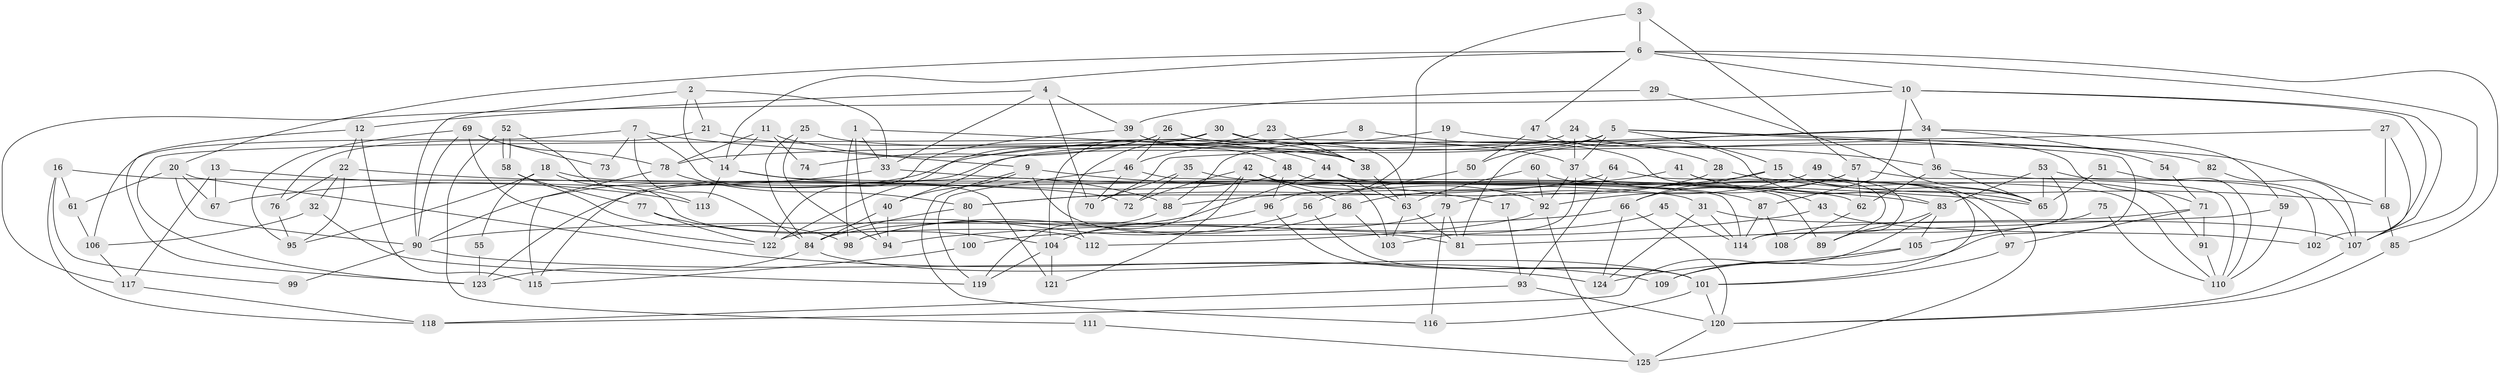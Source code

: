 // Generated by graph-tools (version 1.1) at 2025/15/03/09/25 04:15:18]
// undirected, 125 vertices, 250 edges
graph export_dot {
graph [start="1"]
  node [color=gray90,style=filled];
  1;
  2;
  3;
  4;
  5;
  6;
  7;
  8;
  9;
  10;
  11;
  12;
  13;
  14;
  15;
  16;
  17;
  18;
  19;
  20;
  21;
  22;
  23;
  24;
  25;
  26;
  27;
  28;
  29;
  30;
  31;
  32;
  33;
  34;
  35;
  36;
  37;
  38;
  39;
  40;
  41;
  42;
  43;
  44;
  45;
  46;
  47;
  48;
  49;
  50;
  51;
  52;
  53;
  54;
  55;
  56;
  57;
  58;
  59;
  60;
  61;
  62;
  63;
  64;
  65;
  66;
  67;
  68;
  69;
  70;
  71;
  72;
  73;
  74;
  75;
  76;
  77;
  78;
  79;
  80;
  81;
  82;
  83;
  84;
  85;
  86;
  87;
  88;
  89;
  90;
  91;
  92;
  93;
  94;
  95;
  96;
  97;
  98;
  99;
  100;
  101;
  102;
  103;
  104;
  105;
  106;
  107;
  108;
  109;
  110;
  111;
  112;
  113;
  114;
  115;
  116;
  117;
  118;
  119;
  120;
  121;
  122;
  123;
  124;
  125;
  1 -- 94;
  1 -- 98;
  1 -- 33;
  1 -- 38;
  2 -- 14;
  2 -- 90;
  2 -- 21;
  2 -- 33;
  3 -- 6;
  3 -- 96;
  3 -- 57;
  4 -- 33;
  4 -- 39;
  4 -- 12;
  4 -- 70;
  5 -- 88;
  5 -- 15;
  5 -- 37;
  5 -- 50;
  5 -- 68;
  5 -- 109;
  5 -- 115;
  6 -- 107;
  6 -- 10;
  6 -- 14;
  6 -- 20;
  6 -- 47;
  6 -- 85;
  7 -- 84;
  7 -- 106;
  7 -- 9;
  7 -- 73;
  7 -- 121;
  8 -- 90;
  8 -- 28;
  9 -- 116;
  9 -- 17;
  9 -- 40;
  9 -- 81;
  10 -- 117;
  10 -- 102;
  10 -- 34;
  10 -- 87;
  10 -- 107;
  11 -- 78;
  11 -- 14;
  11 -- 44;
  11 -- 74;
  12 -- 22;
  12 -- 115;
  12 -- 123;
  13 -- 117;
  13 -- 67;
  13 -- 113;
  14 -- 62;
  14 -- 88;
  14 -- 113;
  15 -- 125;
  15 -- 66;
  15 -- 65;
  15 -- 80;
  16 -- 72;
  16 -- 118;
  16 -- 61;
  16 -- 99;
  17 -- 93;
  18 -- 95;
  18 -- 31;
  18 -- 55;
  18 -- 112;
  19 -- 36;
  19 -- 79;
  19 -- 46;
  20 -- 90;
  20 -- 61;
  20 -- 67;
  20 -- 124;
  21 -- 37;
  21 -- 76;
  22 -- 95;
  22 -- 65;
  22 -- 32;
  22 -- 76;
  23 -- 112;
  23 -- 38;
  24 -- 37;
  24 -- 40;
  24 -- 71;
  25 -- 84;
  25 -- 38;
  25 -- 94;
  26 -- 46;
  26 -- 89;
  26 -- 63;
  26 -- 74;
  26 -- 122;
  27 -- 78;
  27 -- 107;
  27 -- 68;
  28 -- 86;
  28 -- 68;
  29 -- 39;
  29 -- 65;
  30 -- 38;
  30 -- 104;
  30 -- 82;
  30 -- 123;
  31 -- 107;
  31 -- 124;
  31 -- 114;
  32 -- 119;
  32 -- 106;
  33 -- 67;
  33 -- 83;
  34 -- 36;
  34 -- 54;
  34 -- 59;
  34 -- 70;
  34 -- 81;
  35 -- 70;
  35 -- 87;
  35 -- 72;
  36 -- 65;
  36 -- 110;
  36 -- 62;
  37 -- 103;
  37 -- 43;
  37 -- 92;
  38 -- 63;
  39 -- 122;
  39 -- 48;
  40 -- 84;
  40 -- 94;
  41 -- 65;
  41 -- 88;
  41 -- 89;
  42 -- 92;
  42 -- 121;
  42 -- 72;
  42 -- 86;
  42 -- 103;
  42 -- 104;
  43 -- 94;
  43 -- 102;
  44 -- 63;
  44 -- 98;
  44 -- 110;
  45 -- 84;
  45 -- 114;
  46 -- 70;
  46 -- 114;
  46 -- 119;
  47 -- 83;
  47 -- 50;
  48 -- 96;
  48 -- 123;
  48 -- 89;
  49 -- 79;
  49 -- 91;
  50 -- 56;
  51 -- 65;
  51 -- 110;
  52 -- 58;
  52 -- 58;
  52 -- 113;
  52 -- 111;
  53 -- 83;
  53 -- 114;
  53 -- 65;
  53 -- 107;
  54 -- 71;
  55 -- 123;
  56 -- 122;
  56 -- 101;
  57 -- 92;
  57 -- 62;
  57 -- 66;
  57 -- 102;
  58 -- 98;
  58 -- 77;
  59 -- 81;
  59 -- 110;
  60 -- 63;
  60 -- 97;
  60 -- 92;
  61 -- 106;
  62 -- 108;
  63 -- 81;
  63 -- 103;
  64 -- 80;
  64 -- 101;
  64 -- 93;
  66 -- 120;
  66 -- 90;
  66 -- 124;
  68 -- 85;
  69 -- 90;
  69 -- 78;
  69 -- 73;
  69 -- 95;
  69 -- 122;
  71 -- 114;
  71 -- 91;
  71 -- 97;
  75 -- 105;
  75 -- 110;
  76 -- 95;
  77 -- 122;
  77 -- 104;
  78 -- 115;
  78 -- 80;
  79 -- 100;
  79 -- 81;
  79 -- 116;
  80 -- 84;
  80 -- 100;
  82 -- 107;
  83 -- 89;
  83 -- 105;
  83 -- 118;
  84 -- 123;
  84 -- 101;
  85 -- 120;
  86 -- 103;
  86 -- 98;
  87 -- 114;
  87 -- 108;
  88 -- 119;
  90 -- 109;
  90 -- 99;
  91 -- 110;
  92 -- 112;
  92 -- 125;
  93 -- 120;
  93 -- 118;
  96 -- 101;
  96 -- 104;
  97 -- 101;
  100 -- 115;
  101 -- 120;
  101 -- 116;
  104 -- 119;
  104 -- 121;
  105 -- 124;
  105 -- 109;
  106 -- 117;
  107 -- 120;
  111 -- 125;
  117 -- 118;
  120 -- 125;
}
